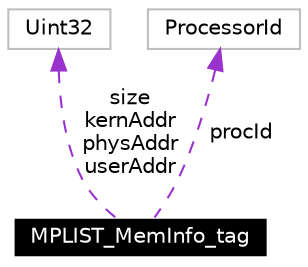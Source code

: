 digraph G
{
  edge [fontname="Helvetica",fontsize=10,labelfontname="Helvetica",labelfontsize=10];
  node [fontname="Helvetica",fontsize=10,shape=record];
  Node1 [label="MPLIST_MemInfo_tag",height=0.2,width=0.4,color="white", fillcolor="black", style="filled" fontcolor="white"];
  Node2 -> Node1 [dir=back,color="darkorchid3",fontsize=10,style="dashed",label="size\nkernAddr\nphysAddr\nuserAddr",fontname="Helvetica"];
  Node2 [label="Uint32",height=0.2,width=0.4,color="grey75", fillcolor="white", style="filled"];
  Node3 -> Node1 [dir=back,color="darkorchid3",fontsize=10,style="dashed",label="procId",fontname="Helvetica"];
  Node3 [label="ProcessorId",height=0.2,width=0.4,color="grey75", fillcolor="white", style="filled"];
}

